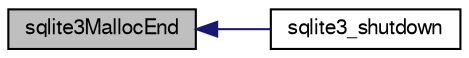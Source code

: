 digraph "sqlite3MallocEnd"
{
  edge [fontname="FreeSans",fontsize="10",labelfontname="FreeSans",labelfontsize="10"];
  node [fontname="FreeSans",fontsize="10",shape=record];
  rankdir="LR";
  Node583190 [label="sqlite3MallocEnd",height=0.2,width=0.4,color="black", fillcolor="grey75", style="filled", fontcolor="black"];
  Node583190 -> Node583191 [dir="back",color="midnightblue",fontsize="10",style="solid",fontname="FreeSans"];
  Node583191 [label="sqlite3_shutdown",height=0.2,width=0.4,color="black", fillcolor="white", style="filled",URL="$sqlite3_8h.html#aeaf9947fe863ba3d3aca061475e3af2e"];
}
